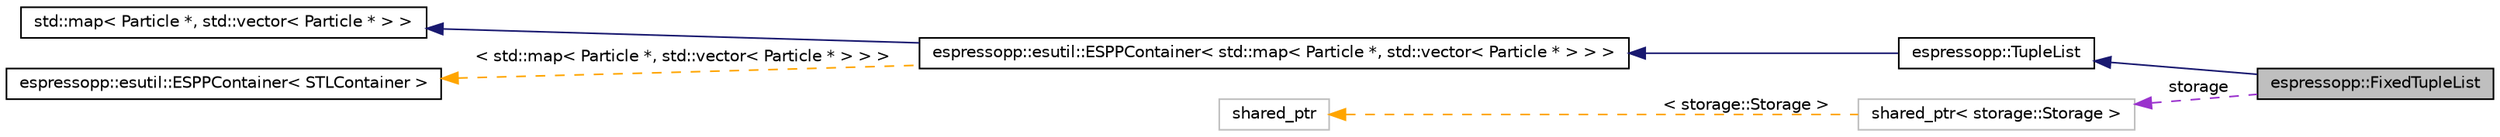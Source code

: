 digraph G
{
  edge [fontname="Helvetica",fontsize="10",labelfontname="Helvetica",labelfontsize="10"];
  node [fontname="Helvetica",fontsize="10",shape=record];
  rankdir="LR";
  Node1 [label="espressopp::FixedTupleList",height=0.2,width=0.4,color="black", fillcolor="grey75", style="filled" fontcolor="black"];
  Node2 -> Node1 [dir="back",color="midnightblue",fontsize="10",style="solid",fontname="Helvetica"];
  Node2 [label="espressopp::TupleList",height=0.2,width=0.4,color="black", fillcolor="white", style="filled",URL="$structespressopp_1_1TupleList.html"];
  Node3 -> Node2 [dir="back",color="midnightblue",fontsize="10",style="solid",fontname="Helvetica"];
  Node3 [label="espressopp::esutil::ESPPContainer\< std::map\< Particle *, std::vector\< Particle * \> \> \>",height=0.2,width=0.4,color="black", fillcolor="white", style="filled",URL="$classespressopp_1_1esutil_1_1ESPPContainer.html"];
  Node4 -> Node3 [dir="back",color="midnightblue",fontsize="10",style="solid",fontname="Helvetica"];
  Node4 [label="std::map\< Particle *, std::vector\< Particle * \> \>",height=0.2,width=0.4,color="black", fillcolor="white", style="filled",URL="$classstd_1_1map.html"];
  Node5 -> Node3 [dir="back",color="orange",fontsize="10",style="dashed",label=" \< std::map\< Particle *, std::vector\< Particle * \> \> \>" ,fontname="Helvetica"];
  Node5 [label="espressopp::esutil::ESPPContainer\< STLContainer \>",height=0.2,width=0.4,color="black", fillcolor="white", style="filled",URL="$classespressopp_1_1esutil_1_1ESPPContainer.html"];
  Node6 -> Node1 [dir="back",color="darkorchid3",fontsize="10",style="dashed",label=" storage" ,fontname="Helvetica"];
  Node6 [label="shared_ptr\< storage::Storage \>",height=0.2,width=0.4,color="grey75", fillcolor="white", style="filled"];
  Node7 -> Node6 [dir="back",color="orange",fontsize="10",style="dashed",label=" \< storage::Storage \>" ,fontname="Helvetica"];
  Node7 [label="shared_ptr",height=0.2,width=0.4,color="grey75", fillcolor="white", style="filled"];
}
